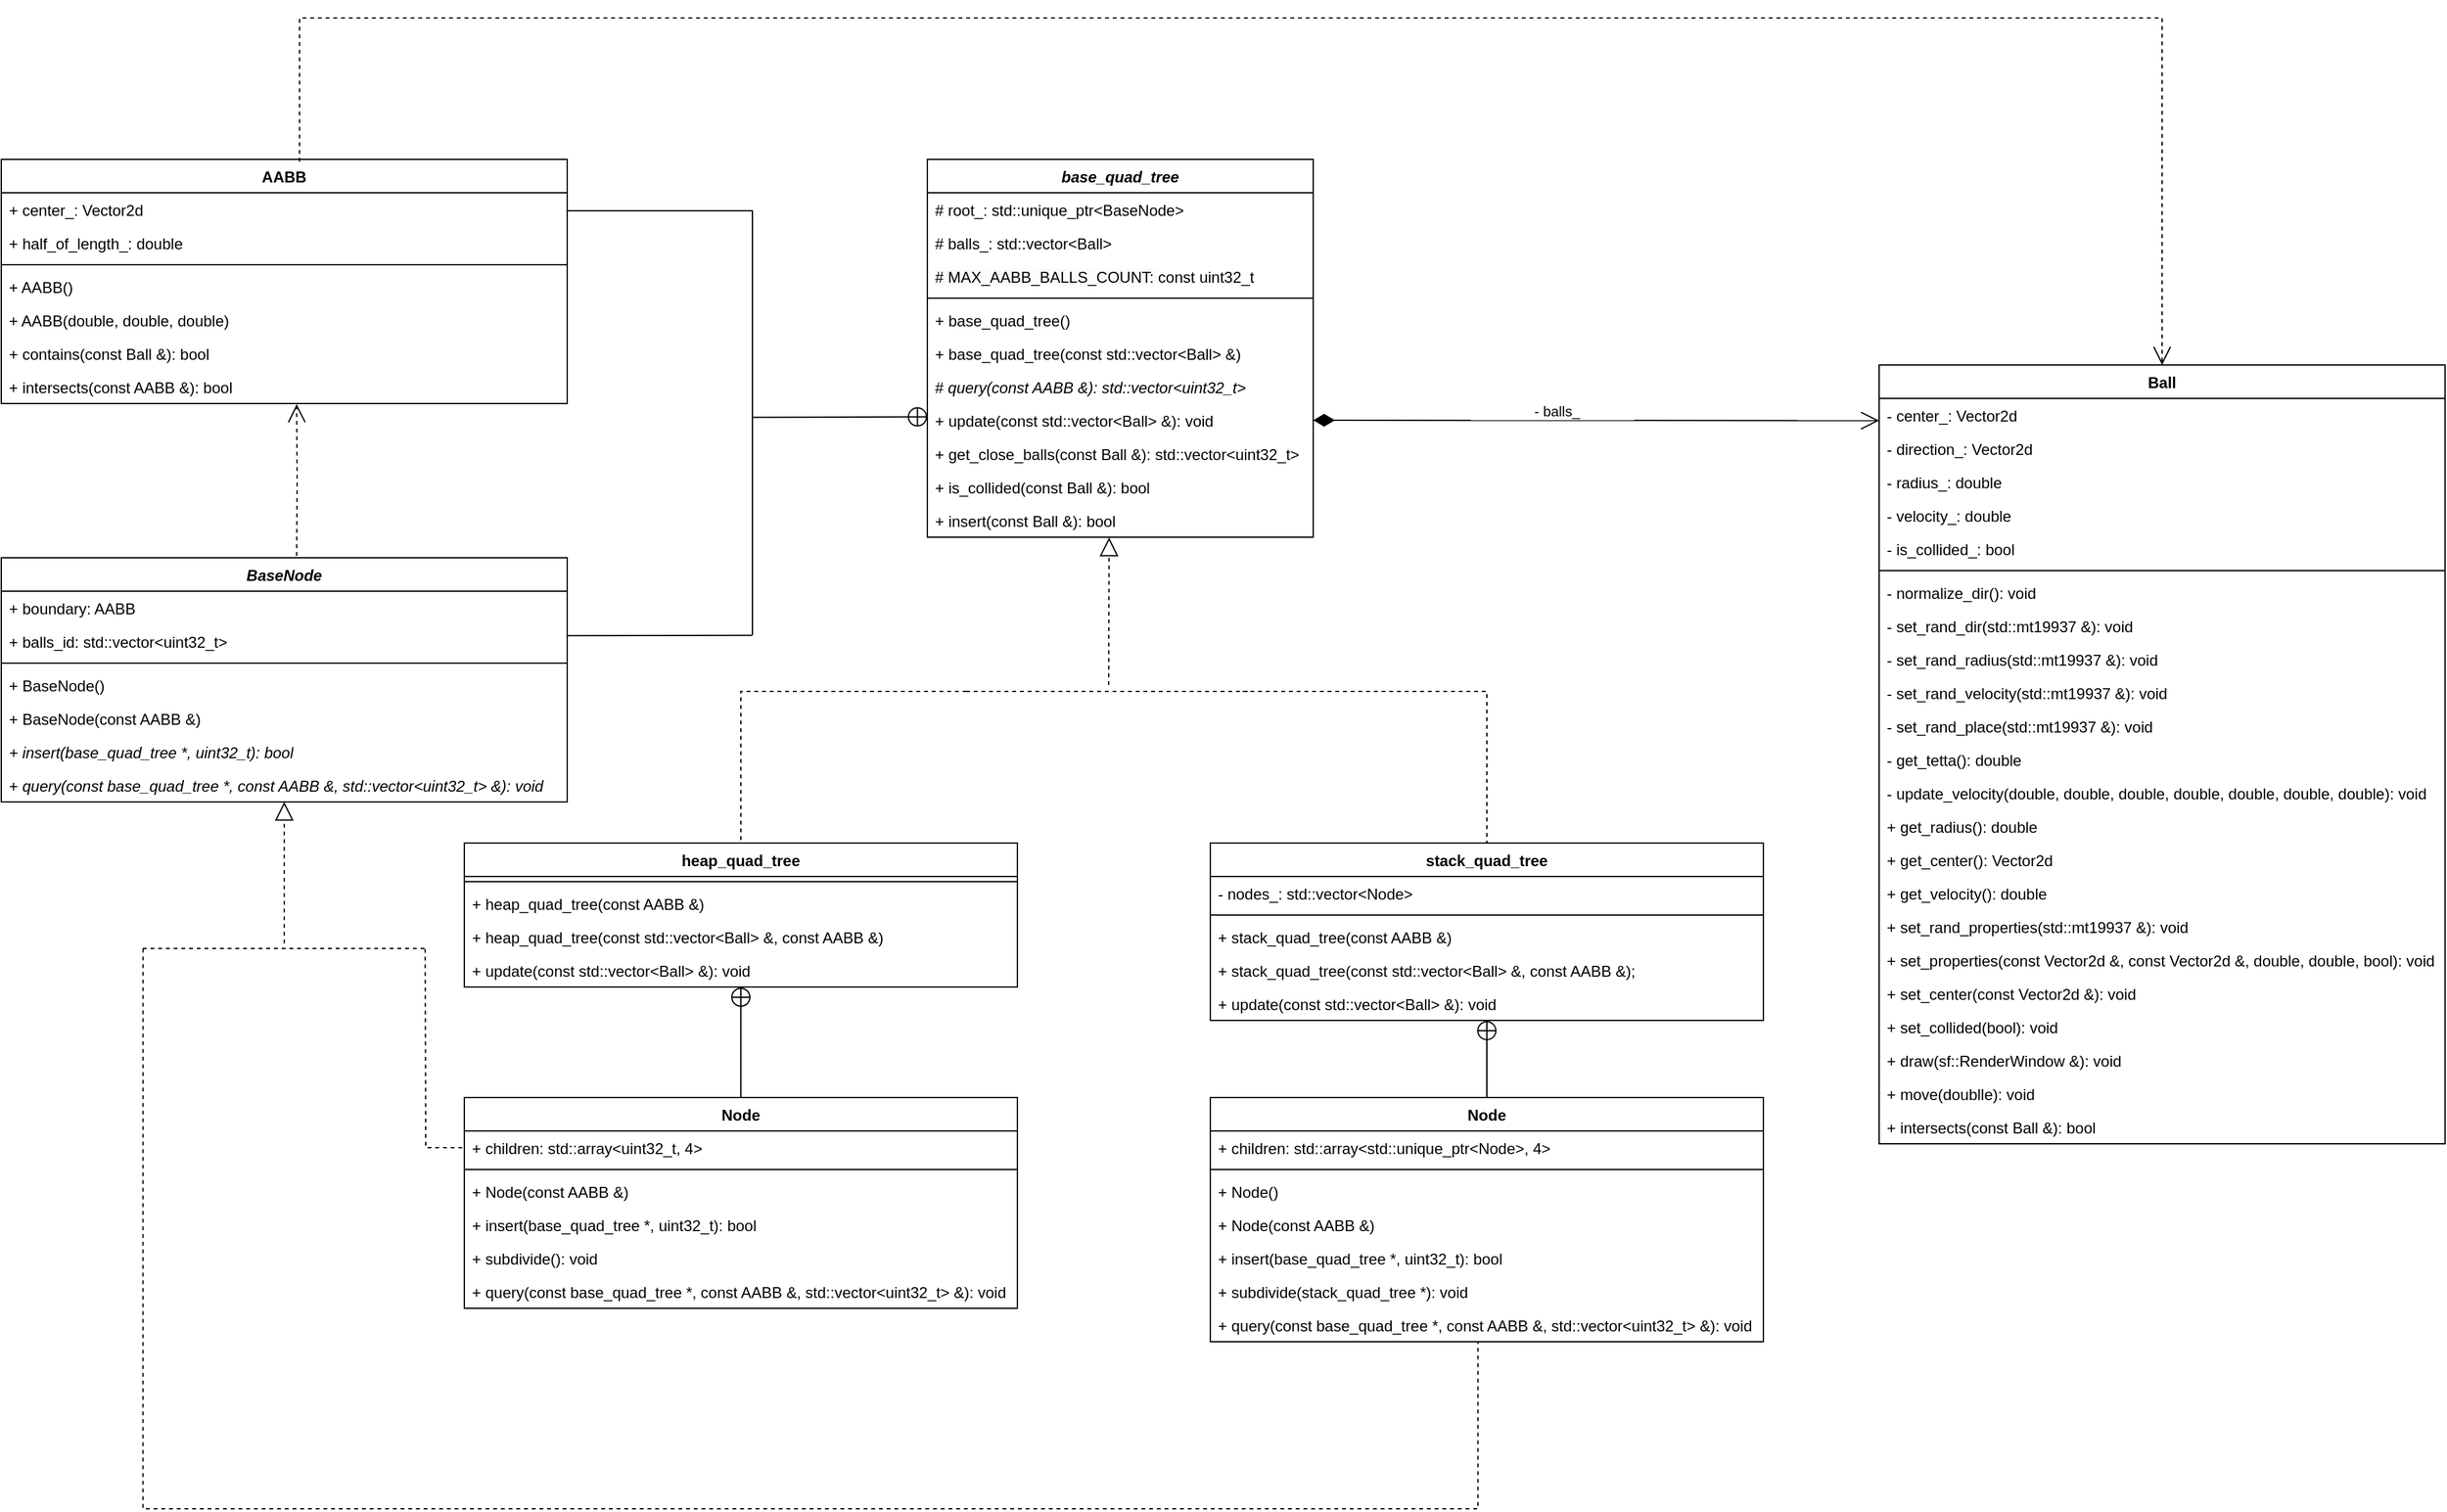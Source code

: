 <mxfile version="21.1.1" type="device">
  <diagram name="Page-1" id="UJRYO1_6vTV9VIauJ9Q4">
    <mxGraphModel dx="3047" dy="2398" grid="1" gridSize="10" guides="1" tooltips="1" connect="1" arrows="1" fold="1" page="1" pageScale="1" pageWidth="827" pageHeight="1169" math="0" shadow="0">
      <root>
        <mxCell id="0" />
        <mxCell id="1" parent="0" />
        <mxCell id="9urxqjlxQr2E_BWtx98O-6" value="Ball" style="swimlane;fontStyle=1;align=center;verticalAlign=top;childLayout=stackLayout;horizontal=1;startSize=26;horizontalStack=0;resizeParent=1;resizeParentMax=0;resizeLast=0;collapsible=1;marginBottom=0;whiteSpace=wrap;html=1;" parent="1" vertex="1">
          <mxGeometry x="1230" y="230" width="440" height="606" as="geometry">
            <mxRectangle x="140" y="180" width="60" height="30" as="alternateBounds" />
          </mxGeometry>
        </mxCell>
        <mxCell id="9urxqjlxQr2E_BWtx98O-7" value="- center_: Vector2d" style="text;strokeColor=none;fillColor=none;align=left;verticalAlign=top;spacingLeft=4;spacingRight=4;overflow=hidden;rotatable=0;points=[[0,0.5],[1,0.5]];portConstraint=eastwest;whiteSpace=wrap;html=1;" parent="9urxqjlxQr2E_BWtx98O-6" vertex="1">
          <mxGeometry y="26" width="440" height="26" as="geometry" />
        </mxCell>
        <mxCell id="b9e9yPSJ1jXsbHPMa5kg-59" value="- direction_: Vector2d" style="text;strokeColor=none;fillColor=none;align=left;verticalAlign=top;spacingLeft=4;spacingRight=4;overflow=hidden;rotatable=0;points=[[0,0.5],[1,0.5]];portConstraint=eastwest;whiteSpace=wrap;html=1;" parent="9urxqjlxQr2E_BWtx98O-6" vertex="1">
          <mxGeometry y="52" width="440" height="26" as="geometry" />
        </mxCell>
        <mxCell id="b9e9yPSJ1jXsbHPMa5kg-58" value="- radius_: double" style="text;strokeColor=none;fillColor=none;align=left;verticalAlign=top;spacingLeft=4;spacingRight=4;overflow=hidden;rotatable=0;points=[[0,0.5],[1,0.5]];portConstraint=eastwest;whiteSpace=wrap;html=1;" parent="9urxqjlxQr2E_BWtx98O-6" vertex="1">
          <mxGeometry y="78" width="440" height="26" as="geometry" />
        </mxCell>
        <mxCell id="b9e9yPSJ1jXsbHPMa5kg-57" value="- velocity_: double" style="text;strokeColor=none;fillColor=none;align=left;verticalAlign=top;spacingLeft=4;spacingRight=4;overflow=hidden;rotatable=0;points=[[0,0.5],[1,0.5]];portConstraint=eastwest;whiteSpace=wrap;html=1;" parent="9urxqjlxQr2E_BWtx98O-6" vertex="1">
          <mxGeometry y="104" width="440" height="26" as="geometry" />
        </mxCell>
        <mxCell id="b9e9yPSJ1jXsbHPMa5kg-55" value="- is_collided_: bool" style="text;strokeColor=none;fillColor=none;align=left;verticalAlign=top;spacingLeft=4;spacingRight=4;overflow=hidden;rotatable=0;points=[[0,0.5],[1,0.5]];portConstraint=eastwest;whiteSpace=wrap;html=1;" parent="9urxqjlxQr2E_BWtx98O-6" vertex="1">
          <mxGeometry y="130" width="440" height="26" as="geometry" />
        </mxCell>
        <mxCell id="9urxqjlxQr2E_BWtx98O-8" value="" style="line;strokeWidth=1;fillColor=none;align=left;verticalAlign=middle;spacingTop=-1;spacingLeft=3;spacingRight=3;rotatable=0;labelPosition=right;points=[];portConstraint=eastwest;strokeColor=inherit;" parent="9urxqjlxQr2E_BWtx98O-6" vertex="1">
          <mxGeometry y="156" width="440" height="8" as="geometry" />
        </mxCell>
        <mxCell id="9urxqjlxQr2E_BWtx98O-9" value="- normalize_dir(): void" style="text;strokeColor=none;fillColor=none;align=left;verticalAlign=top;spacingLeft=4;spacingRight=4;overflow=hidden;rotatable=0;points=[[0,0.5],[1,0.5]];portConstraint=eastwest;whiteSpace=wrap;html=1;" parent="9urxqjlxQr2E_BWtx98O-6" vertex="1">
          <mxGeometry y="164" width="440" height="26" as="geometry" />
        </mxCell>
        <mxCell id="b9e9yPSJ1jXsbHPMa5kg-66" value="- set_rand_dir(std::mt19937 &amp;amp;): void" style="text;strokeColor=none;fillColor=none;align=left;verticalAlign=top;spacingLeft=4;spacingRight=4;overflow=hidden;rotatable=0;points=[[0,0.5],[1,0.5]];portConstraint=eastwest;whiteSpace=wrap;html=1;" parent="9urxqjlxQr2E_BWtx98O-6" vertex="1">
          <mxGeometry y="190" width="440" height="26" as="geometry" />
        </mxCell>
        <mxCell id="b9e9yPSJ1jXsbHPMa5kg-65" value="- set_rand_radius(std::mt19937 &amp;amp;): void" style="text;strokeColor=none;fillColor=none;align=left;verticalAlign=top;spacingLeft=4;spacingRight=4;overflow=hidden;rotatable=0;points=[[0,0.5],[1,0.5]];portConstraint=eastwest;whiteSpace=wrap;html=1;" parent="9urxqjlxQr2E_BWtx98O-6" vertex="1">
          <mxGeometry y="216" width="440" height="26" as="geometry" />
        </mxCell>
        <mxCell id="b9e9yPSJ1jXsbHPMa5kg-64" value="- set_rand_velocity(std::mt19937 &amp;amp;): void&amp;nbsp;" style="text;strokeColor=none;fillColor=none;align=left;verticalAlign=top;spacingLeft=4;spacingRight=4;overflow=hidden;rotatable=0;points=[[0,0.5],[1,0.5]];portConstraint=eastwest;whiteSpace=wrap;html=1;" parent="9urxqjlxQr2E_BWtx98O-6" vertex="1">
          <mxGeometry y="242" width="440" height="26" as="geometry" />
        </mxCell>
        <mxCell id="b9e9yPSJ1jXsbHPMa5kg-63" value="- set_rand_place(std::mt19937 &amp;amp;): void" style="text;strokeColor=none;fillColor=none;align=left;verticalAlign=top;spacingLeft=4;spacingRight=4;overflow=hidden;rotatable=0;points=[[0,0.5],[1,0.5]];portConstraint=eastwest;whiteSpace=wrap;html=1;" parent="9urxqjlxQr2E_BWtx98O-6" vertex="1">
          <mxGeometry y="268" width="440" height="26" as="geometry" />
        </mxCell>
        <mxCell id="b9e9yPSJ1jXsbHPMa5kg-62" value="- get_tetta(): double" style="text;strokeColor=none;fillColor=none;align=left;verticalAlign=top;spacingLeft=4;spacingRight=4;overflow=hidden;rotatable=0;points=[[0,0.5],[1,0.5]];portConstraint=eastwest;whiteSpace=wrap;html=1;" parent="9urxqjlxQr2E_BWtx98O-6" vertex="1">
          <mxGeometry y="294" width="440" height="26" as="geometry" />
        </mxCell>
        <mxCell id="b9e9yPSJ1jXsbHPMa5kg-61" value="- update_velocity(double, double, double, double, double, double, double): void" style="text;strokeColor=none;fillColor=none;align=left;verticalAlign=top;spacingLeft=4;spacingRight=4;overflow=hidden;rotatable=0;points=[[0,0.5],[1,0.5]];portConstraint=eastwest;whiteSpace=wrap;html=1;" parent="9urxqjlxQr2E_BWtx98O-6" vertex="1">
          <mxGeometry y="320" width="440" height="26" as="geometry" />
        </mxCell>
        <mxCell id="b9e9yPSJ1jXsbHPMa5kg-60" value="+ get_radius(): double" style="text;strokeColor=none;fillColor=none;align=left;verticalAlign=top;spacingLeft=4;spacingRight=4;overflow=hidden;rotatable=0;points=[[0,0.5],[1,0.5]];portConstraint=eastwest;whiteSpace=wrap;html=1;" parent="9urxqjlxQr2E_BWtx98O-6" vertex="1">
          <mxGeometry y="346" width="440" height="26" as="geometry" />
        </mxCell>
        <mxCell id="b9e9yPSJ1jXsbHPMa5kg-70" value="+ get_center(): Vector2d" style="text;strokeColor=none;fillColor=none;align=left;verticalAlign=top;spacingLeft=4;spacingRight=4;overflow=hidden;rotatable=0;points=[[0,0.5],[1,0.5]];portConstraint=eastwest;whiteSpace=wrap;html=1;" parent="9urxqjlxQr2E_BWtx98O-6" vertex="1">
          <mxGeometry y="372" width="440" height="26" as="geometry" />
        </mxCell>
        <mxCell id="b9e9yPSJ1jXsbHPMa5kg-69" value="+ get_velocity(): double" style="text;strokeColor=none;fillColor=none;align=left;verticalAlign=top;spacingLeft=4;spacingRight=4;overflow=hidden;rotatable=0;points=[[0,0.5],[1,0.5]];portConstraint=eastwest;whiteSpace=wrap;html=1;" parent="9urxqjlxQr2E_BWtx98O-6" vertex="1">
          <mxGeometry y="398" width="440" height="26" as="geometry" />
        </mxCell>
        <mxCell id="b9e9yPSJ1jXsbHPMa5kg-68" value="+ set_rand_properties(std::mt19937 &amp;amp;): void" style="text;strokeColor=none;fillColor=none;align=left;verticalAlign=top;spacingLeft=4;spacingRight=4;overflow=hidden;rotatable=0;points=[[0,0.5],[1,0.5]];portConstraint=eastwest;whiteSpace=wrap;html=1;" parent="9urxqjlxQr2E_BWtx98O-6" vertex="1">
          <mxGeometry y="424" width="440" height="26" as="geometry" />
        </mxCell>
        <mxCell id="b9e9yPSJ1jXsbHPMa5kg-67" value="+ set_properties(const Vector2d &amp;amp;, const Vector2d &amp;amp;, double, double, bool): void" style="text;strokeColor=none;fillColor=none;align=left;verticalAlign=top;spacingLeft=4;spacingRight=4;overflow=hidden;rotatable=0;points=[[0,0.5],[1,0.5]];portConstraint=eastwest;whiteSpace=wrap;html=1;" parent="9urxqjlxQr2E_BWtx98O-6" vertex="1">
          <mxGeometry y="450" width="440" height="26" as="geometry" />
        </mxCell>
        <mxCell id="b9e9yPSJ1jXsbHPMa5kg-74" value="+ set_center(const Vector2d &amp;amp;): void" style="text;strokeColor=none;fillColor=none;align=left;verticalAlign=top;spacingLeft=4;spacingRight=4;overflow=hidden;rotatable=0;points=[[0,0.5],[1,0.5]];portConstraint=eastwest;whiteSpace=wrap;html=1;" parent="9urxqjlxQr2E_BWtx98O-6" vertex="1">
          <mxGeometry y="476" width="440" height="26" as="geometry" />
        </mxCell>
        <mxCell id="b9e9yPSJ1jXsbHPMa5kg-73" value="+ set_collided(bool): void" style="text;strokeColor=none;fillColor=none;align=left;verticalAlign=top;spacingLeft=4;spacingRight=4;overflow=hidden;rotatable=0;points=[[0,0.5],[1,0.5]];portConstraint=eastwest;whiteSpace=wrap;html=1;" parent="9urxqjlxQr2E_BWtx98O-6" vertex="1">
          <mxGeometry y="502" width="440" height="26" as="geometry" />
        </mxCell>
        <mxCell id="b9e9yPSJ1jXsbHPMa5kg-72" value="+ draw(sf::RenderWindow &amp;amp;): void" style="text;strokeColor=none;fillColor=none;align=left;verticalAlign=top;spacingLeft=4;spacingRight=4;overflow=hidden;rotatable=0;points=[[0,0.5],[1,0.5]];portConstraint=eastwest;whiteSpace=wrap;html=1;" parent="9urxqjlxQr2E_BWtx98O-6" vertex="1">
          <mxGeometry y="528" width="440" height="26" as="geometry" />
        </mxCell>
        <mxCell id="b9e9yPSJ1jXsbHPMa5kg-71" value="+ move(doublle): void" style="text;strokeColor=none;fillColor=none;align=left;verticalAlign=top;spacingLeft=4;spacingRight=4;overflow=hidden;rotatable=0;points=[[0,0.5],[1,0.5]];portConstraint=eastwest;whiteSpace=wrap;html=1;" parent="9urxqjlxQr2E_BWtx98O-6" vertex="1">
          <mxGeometry y="554" width="440" height="26" as="geometry" />
        </mxCell>
        <mxCell id="b9e9yPSJ1jXsbHPMa5kg-78" value="+ intersects(const Ball &amp;amp;): bool" style="text;strokeColor=none;fillColor=none;align=left;verticalAlign=top;spacingLeft=4;spacingRight=4;overflow=hidden;rotatable=0;points=[[0,0.5],[1,0.5]];portConstraint=eastwest;whiteSpace=wrap;html=1;" parent="9urxqjlxQr2E_BWtx98O-6" vertex="1">
          <mxGeometry y="580" width="440" height="26" as="geometry" />
        </mxCell>
        <mxCell id="9urxqjlxQr2E_BWtx98O-10" value="&lt;i&gt;base_quad_tree&lt;/i&gt;" style="swimlane;fontStyle=1;align=center;verticalAlign=top;childLayout=stackLayout;horizontal=1;startSize=26;horizontalStack=0;resizeParent=1;resizeParentMax=0;resizeLast=0;collapsible=1;marginBottom=0;whiteSpace=wrap;html=1;" parent="1" vertex="1">
          <mxGeometry x="490" y="70" width="300" height="294" as="geometry" />
        </mxCell>
        <mxCell id="9urxqjlxQr2E_BWtx98O-11" value="# root_:&amp;nbsp;std::unique_ptr&amp;lt;BaseNode&amp;gt;&lt;br&gt;" style="text;strokeColor=none;fillColor=none;align=left;verticalAlign=top;spacingLeft=4;spacingRight=4;overflow=hidden;rotatable=0;points=[[0,0.5],[1,0.5]];portConstraint=eastwest;whiteSpace=wrap;html=1;" parent="9urxqjlxQr2E_BWtx98O-10" vertex="1">
          <mxGeometry y="26" width="300" height="26" as="geometry" />
        </mxCell>
        <mxCell id="9urxqjlxQr2E_BWtx98O-34" value="# balls_: std::vector&amp;lt;Ball&amp;gt;" style="text;strokeColor=none;fillColor=none;align=left;verticalAlign=top;spacingLeft=4;spacingRight=4;overflow=hidden;rotatable=0;points=[[0,0.5],[1,0.5]];portConstraint=eastwest;whiteSpace=wrap;html=1;" parent="9urxqjlxQr2E_BWtx98O-10" vertex="1">
          <mxGeometry y="52" width="300" height="26" as="geometry" />
        </mxCell>
        <mxCell id="9urxqjlxQr2E_BWtx98O-35" value="&lt;span style=&quot;color: rgb(0, 0, 0); font-family: Helvetica; font-size: 12px; font-style: normal; font-variant-ligatures: normal; font-variant-caps: normal; font-weight: 400; letter-spacing: normal; orphans: 2; text-align: left; text-indent: 0px; text-transform: none; widows: 2; word-spacing: 0px; -webkit-text-stroke-width: 0px; background-color: rgb(251, 251, 251); text-decoration-thickness: initial; text-decoration-style: initial; text-decoration-color: initial; float: none; display: inline !important;&quot;&gt;# MAX_AABB_BALLS_COUNT:&amp;nbsp;&lt;/span&gt;const uint32_t" style="text;strokeColor=none;fillColor=none;align=left;verticalAlign=top;spacingLeft=4;spacingRight=4;overflow=hidden;rotatable=0;points=[[0,0.5],[1,0.5]];portConstraint=eastwest;whiteSpace=wrap;html=1;" parent="9urxqjlxQr2E_BWtx98O-10" vertex="1">
          <mxGeometry y="78" width="300" height="26" as="geometry" />
        </mxCell>
        <mxCell id="9urxqjlxQr2E_BWtx98O-12" value="" style="line;strokeWidth=1;fillColor=none;align=left;verticalAlign=middle;spacingTop=-1;spacingLeft=3;spacingRight=3;rotatable=0;labelPosition=right;points=[];portConstraint=eastwest;strokeColor=inherit;" parent="9urxqjlxQr2E_BWtx98O-10" vertex="1">
          <mxGeometry y="104" width="300" height="8" as="geometry" />
        </mxCell>
        <mxCell id="b9e9yPSJ1jXsbHPMa5kg-1" value="+ base_quad_tree()" style="text;strokeColor=none;fillColor=none;align=left;verticalAlign=top;spacingLeft=4;spacingRight=4;overflow=hidden;rotatable=0;points=[[0,0.5],[1,0.5]];portConstraint=eastwest;whiteSpace=wrap;html=1;" parent="9urxqjlxQr2E_BWtx98O-10" vertex="1">
          <mxGeometry y="112" width="300" height="26" as="geometry" />
        </mxCell>
        <mxCell id="b9e9yPSJ1jXsbHPMa5kg-2" value="+ base_quad_tree(const std::vector&amp;lt;Ball&amp;gt; &amp;amp;)" style="text;strokeColor=none;fillColor=none;align=left;verticalAlign=top;spacingLeft=4;spacingRight=4;overflow=hidden;rotatable=0;points=[[0,0.5],[1,0.5]];portConstraint=eastwest;whiteSpace=wrap;html=1;" parent="9urxqjlxQr2E_BWtx98O-10" vertex="1">
          <mxGeometry y="138" width="300" height="26" as="geometry" />
        </mxCell>
        <mxCell id="9urxqjlxQr2E_BWtx98O-13" value="# &lt;i&gt;query(const AABB &amp;amp;):&amp;nbsp;std::vector&amp;lt;uint32_t&amp;gt;&lt;/i&gt;" style="text;strokeColor=none;fillColor=none;align=left;verticalAlign=top;spacingLeft=4;spacingRight=4;overflow=hidden;rotatable=0;points=[[0,0.5],[1,0.5]];portConstraint=eastwest;whiteSpace=wrap;html=1;" parent="9urxqjlxQr2E_BWtx98O-10" vertex="1">
          <mxGeometry y="164" width="300" height="26" as="geometry" />
        </mxCell>
        <mxCell id="9urxqjlxQr2E_BWtx98O-39" value="+ update(const std::vector&amp;lt;Ball&amp;gt; &amp;amp;): void" style="text;strokeColor=none;fillColor=none;align=left;verticalAlign=top;spacingLeft=4;spacingRight=4;overflow=hidden;rotatable=0;points=[[0,0.5],[1,0.5]];portConstraint=eastwest;whiteSpace=wrap;html=1;" parent="9urxqjlxQr2E_BWtx98O-10" vertex="1">
          <mxGeometry y="190" width="300" height="26" as="geometry" />
        </mxCell>
        <mxCell id="9urxqjlxQr2E_BWtx98O-40" value="+ get_close_balls(const Ball &amp;amp;):&amp;nbsp;std::vector&amp;lt;uint32_t&amp;gt;" style="text;strokeColor=none;fillColor=none;align=left;verticalAlign=top;spacingLeft=4;spacingRight=4;overflow=hidden;rotatable=0;points=[[0,0.5],[1,0.5]];portConstraint=eastwest;whiteSpace=wrap;html=1;" parent="9urxqjlxQr2E_BWtx98O-10" vertex="1">
          <mxGeometry y="216" width="300" height="26" as="geometry" />
        </mxCell>
        <mxCell id="9urxqjlxQr2E_BWtx98O-37" value="+ is_collided(const Ball &amp;amp;): bool" style="text;strokeColor=none;fillColor=none;align=left;verticalAlign=top;spacingLeft=4;spacingRight=4;overflow=hidden;rotatable=0;points=[[0,0.5],[1,0.5]];portConstraint=eastwest;whiteSpace=wrap;html=1;" parent="9urxqjlxQr2E_BWtx98O-10" vertex="1">
          <mxGeometry y="242" width="300" height="26" as="geometry" />
        </mxCell>
        <mxCell id="9urxqjlxQr2E_BWtx98O-47" value="+ insert(const Ball &amp;amp;): bool" style="text;strokeColor=none;fillColor=none;align=left;verticalAlign=top;spacingLeft=4;spacingRight=4;overflow=hidden;rotatable=0;points=[[0,0.5],[1,0.5]];portConstraint=eastwest;whiteSpace=wrap;html=1;" parent="9urxqjlxQr2E_BWtx98O-10" vertex="1">
          <mxGeometry y="268" width="300" height="26" as="geometry" />
        </mxCell>
        <mxCell id="9urxqjlxQr2E_BWtx98O-14" value="heap_quad_tree" style="swimlane;fontStyle=1;align=center;verticalAlign=top;childLayout=stackLayout;horizontal=1;startSize=26;horizontalStack=0;resizeParent=1;resizeParentMax=0;resizeLast=0;collapsible=1;marginBottom=0;whiteSpace=wrap;html=1;" parent="1" vertex="1">
          <mxGeometry x="130" y="602" width="430" height="112" as="geometry" />
        </mxCell>
        <mxCell id="9urxqjlxQr2E_BWtx98O-16" value="" style="line;strokeWidth=1;fillColor=none;align=left;verticalAlign=middle;spacingTop=-1;spacingLeft=3;spacingRight=3;rotatable=0;labelPosition=right;points=[];portConstraint=eastwest;strokeColor=inherit;" parent="9urxqjlxQr2E_BWtx98O-14" vertex="1">
          <mxGeometry y="26" width="430" height="8" as="geometry" />
        </mxCell>
        <mxCell id="9urxqjlxQr2E_BWtx98O-17" value="+&amp;nbsp;heap_quad_tree(const AABB &amp;amp;)" style="text;strokeColor=none;fillColor=none;align=left;verticalAlign=top;spacingLeft=4;spacingRight=4;overflow=hidden;rotatable=0;points=[[0,0.5],[1,0.5]];portConstraint=eastwest;whiteSpace=wrap;html=1;" parent="9urxqjlxQr2E_BWtx98O-14" vertex="1">
          <mxGeometry y="34" width="430" height="26" as="geometry" />
        </mxCell>
        <mxCell id="b9e9yPSJ1jXsbHPMa5kg-81" value="+&amp;nbsp;heap_quad_tree(const std::vector&amp;lt;Ball&amp;gt; &amp;amp;,&amp;nbsp;&lt;span style=&quot;background-color: initial;&quot;&gt;const AABB &amp;amp;)&lt;/span&gt;" style="text;strokeColor=none;fillColor=none;align=left;verticalAlign=top;spacingLeft=4;spacingRight=4;overflow=hidden;rotatable=0;points=[[0,0.5],[1,0.5]];portConstraint=eastwest;whiteSpace=wrap;html=1;" parent="9urxqjlxQr2E_BWtx98O-14" vertex="1">
          <mxGeometry y="60" width="430" height="26" as="geometry" />
        </mxCell>
        <mxCell id="b9e9yPSJ1jXsbHPMa5kg-80" value="+ update(const std::vector&amp;lt;Ball&amp;gt; &amp;amp;): void" style="text;strokeColor=none;fillColor=none;align=left;verticalAlign=top;spacingLeft=4;spacingRight=4;overflow=hidden;rotatable=0;points=[[0,0.5],[1,0.5]];portConstraint=eastwest;whiteSpace=wrap;html=1;" parent="9urxqjlxQr2E_BWtx98O-14" vertex="1">
          <mxGeometry y="86" width="430" height="26" as="geometry" />
        </mxCell>
        <mxCell id="9urxqjlxQr2E_BWtx98O-18" value="stack_quad_tree" style="swimlane;fontStyle=1;align=center;verticalAlign=top;childLayout=stackLayout;horizontal=1;startSize=26;horizontalStack=0;resizeParent=1;resizeParentMax=0;resizeLast=0;collapsible=1;marginBottom=0;whiteSpace=wrap;html=1;" parent="1" vertex="1">
          <mxGeometry x="710" y="602" width="430" height="138" as="geometry" />
        </mxCell>
        <mxCell id="9urxqjlxQr2E_BWtx98O-19" value="- nodes_: std::vector&amp;lt;Node&amp;gt;" style="text;strokeColor=none;fillColor=none;align=left;verticalAlign=top;spacingLeft=4;spacingRight=4;overflow=hidden;rotatable=0;points=[[0,0.5],[1,0.5]];portConstraint=eastwest;whiteSpace=wrap;html=1;" parent="9urxqjlxQr2E_BWtx98O-18" vertex="1">
          <mxGeometry y="26" width="430" height="26" as="geometry" />
        </mxCell>
        <mxCell id="9urxqjlxQr2E_BWtx98O-20" value="" style="line;strokeWidth=1;fillColor=none;align=left;verticalAlign=middle;spacingTop=-1;spacingLeft=3;spacingRight=3;rotatable=0;labelPosition=right;points=[];portConstraint=eastwest;strokeColor=inherit;" parent="9urxqjlxQr2E_BWtx98O-18" vertex="1">
          <mxGeometry y="52" width="430" height="8" as="geometry" />
        </mxCell>
        <mxCell id="9urxqjlxQr2E_BWtx98O-21" value="+&amp;nbsp;stack_quad_tree(const AABB &amp;amp;)" style="text;strokeColor=none;fillColor=none;align=left;verticalAlign=top;spacingLeft=4;spacingRight=4;overflow=hidden;rotatable=0;points=[[0,0.5],[1,0.5]];portConstraint=eastwest;whiteSpace=wrap;html=1;" parent="9urxqjlxQr2E_BWtx98O-18" vertex="1">
          <mxGeometry y="60" width="430" height="26" as="geometry" />
        </mxCell>
        <mxCell id="DFQqrLlvGNQ0C313aOUL-31" value="+&amp;nbsp;stack_quad_tree(const std::vector&amp;lt;Ball&amp;gt; &amp;amp;,&amp;nbsp;&lt;span style=&quot;background-color: initial;&quot;&gt;const AABB &amp;amp;);&lt;/span&gt;" style="text;strokeColor=none;fillColor=none;align=left;verticalAlign=top;spacingLeft=4;spacingRight=4;overflow=hidden;rotatable=0;points=[[0,0.5],[1,0.5]];portConstraint=eastwest;whiteSpace=wrap;html=1;" vertex="1" parent="9urxqjlxQr2E_BWtx98O-18">
          <mxGeometry y="86" width="430" height="26" as="geometry" />
        </mxCell>
        <mxCell id="DFQqrLlvGNQ0C313aOUL-30" value="+&amp;nbsp;update(const std::vector&amp;lt;Ball&amp;gt; &amp;amp;): void" style="text;strokeColor=none;fillColor=none;align=left;verticalAlign=top;spacingLeft=4;spacingRight=4;overflow=hidden;rotatable=0;points=[[0,0.5],[1,0.5]];portConstraint=eastwest;whiteSpace=wrap;html=1;" vertex="1" parent="9urxqjlxQr2E_BWtx98O-18">
          <mxGeometry y="112" width="430" height="26" as="geometry" />
        </mxCell>
        <mxCell id="9urxqjlxQr2E_BWtx98O-41" value="- balls_" style="endArrow=open;html=1;endSize=12;startArrow=diamondThin;startSize=14;startFill=1;align=left;verticalAlign=bottom;rounded=0;exitX=1;exitY=0.5;exitDx=0;exitDy=0;entryX=0;entryY=0.665;entryDx=0;entryDy=0;entryPerimeter=0;" parent="1" source="9urxqjlxQr2E_BWtx98O-39" target="9urxqjlxQr2E_BWtx98O-7" edge="1">
          <mxGeometry x="-0.224" y="-2" relative="1" as="geometry">
            <mxPoint x="310" y="280" as="sourcePoint" />
            <mxPoint x="1230" y="273" as="targetPoint" />
            <mxPoint as="offset" />
          </mxGeometry>
        </mxCell>
        <mxCell id="b9e9yPSJ1jXsbHPMa5kg-8" value="" style="endArrow=none;startArrow=circlePlus;endFill=0;startFill=0;html=1;rounded=0;entryX=0.487;entryY=0.48;entryDx=0;entryDy=0;entryPerimeter=0;exitX=0.001;exitY=0.399;exitDx=0;exitDy=0;exitPerimeter=0;" parent="1" source="9urxqjlxQr2E_BWtx98O-39" target="b9e9yPSJ1jXsbHPMa5kg-28" edge="1">
          <mxGeometry width="160" relative="1" as="geometry">
            <mxPoint x="440" y="317" as="sourcePoint" />
            <mxPoint x="350" y="210" as="targetPoint" />
          </mxGeometry>
        </mxCell>
        <mxCell id="b9e9yPSJ1jXsbHPMa5kg-28" value="" style="line;strokeWidth=1;fillColor=none;align=left;verticalAlign=middle;spacingTop=-1;spacingLeft=3;spacingRight=3;rotatable=0;labelPosition=right;points=[];portConstraint=eastwest;strokeColor=inherit;direction=south;" parent="1" vertex="1">
          <mxGeometry x="350" y="110" width="8" height="330" as="geometry" />
        </mxCell>
        <mxCell id="b9e9yPSJ1jXsbHPMa5kg-34" value="" style="endArrow=block;dashed=1;endFill=0;endSize=12;html=1;rounded=0;entryX=0.5;entryY=1;entryDx=0;entryDy=0;entryPerimeter=0;" parent="1" source="b9e9yPSJ1jXsbHPMa5kg-35" target="b9e9yPSJ1jXsbHPMa5kg-39" edge="1">
          <mxGeometry width="160" relative="1" as="geometry">
            <mxPoint x="180" y="452" as="sourcePoint" />
            <mxPoint x="-10" y="580" as="targetPoint" />
          </mxGeometry>
        </mxCell>
        <mxCell id="b9e9yPSJ1jXsbHPMa5kg-35" value="" style="line;strokeWidth=1;fillColor=none;align=left;verticalAlign=middle;spacingTop=-1;spacingLeft=3;spacingRight=3;rotatable=0;labelPosition=right;points=[];portConstraint=eastwest;strokeColor=inherit;dashed=1;" parent="1" vertex="1">
          <mxGeometry x="-120" y="680" width="220" height="8" as="geometry" />
        </mxCell>
        <mxCell id="b9e9yPSJ1jXsbHPMa5kg-18" value="" style="endArrow=none;startArrow=circlePlus;endFill=0;startFill=0;html=1;rounded=0;entryX=0.5;entryY=0;entryDx=0;entryDy=0;verticalAlign=middle;exitX=0.5;exitY=1;exitDx=0;exitDy=0;exitPerimeter=0;" parent="1" source="DFQqrLlvGNQ0C313aOUL-30" target="b9e9yPSJ1jXsbHPMa5kg-85" edge="1">
          <mxGeometry width="160" relative="1" as="geometry">
            <mxPoint x="950" y="750" as="sourcePoint" />
            <mxPoint x="1157.87" y="791.326" as="targetPoint" />
          </mxGeometry>
        </mxCell>
        <mxCell id="DFQqrLlvGNQ0C313aOUL-36" value="" style="endArrow=none;startArrow=circlePlus;endFill=0;startFill=0;html=1;rounded=0;entryX=0.5;entryY=0;entryDx=0;entryDy=0;verticalAlign=middle;exitX=0.5;exitY=0.998;exitDx=0;exitDy=0;exitPerimeter=0;" edge="1" parent="1" source="b9e9yPSJ1jXsbHPMa5kg-80" target="b9e9yPSJ1jXsbHPMa5kg-13">
          <mxGeometry width="160" relative="1" as="geometry">
            <mxPoint x="344.7" y="760" as="sourcePoint" />
            <mxPoint x="344.7" y="820" as="targetPoint" />
          </mxGeometry>
        </mxCell>
        <mxCell id="9urxqjlxQr2E_BWtx98O-31" value="" style="endArrow=block;dashed=1;endFill=0;endSize=12;html=1;rounded=0;entryX=0.471;entryY=1.009;entryDx=0;entryDy=0;entryPerimeter=0;" parent="1" target="9urxqjlxQr2E_BWtx98O-47" edge="1">
          <mxGeometry width="160" relative="1" as="geometry">
            <mxPoint x="631" y="479" as="sourcePoint" />
            <mxPoint x="590" y="370" as="targetPoint" />
          </mxGeometry>
        </mxCell>
        <mxCell id="DFQqrLlvGNQ0C313aOUL-38" value="" style="line;strokeWidth=1;fillColor=none;align=left;verticalAlign=middle;spacingTop=-1;spacingLeft=3;spacingRight=3;rotatable=0;labelPosition=right;points=[];portConstraint=eastwest;strokeColor=inherit;dashed=1;" vertex="1" parent="1">
          <mxGeometry x="520" y="480" width="220" height="8" as="geometry" />
        </mxCell>
        <mxCell id="DFQqrLlvGNQ0C313aOUL-46" value="" style="group" vertex="1" connectable="0" parent="1">
          <mxGeometry x="-230" y="70" width="440" height="190" as="geometry" />
        </mxCell>
        <mxCell id="9urxqjlxQr2E_BWtx98O-22" value="AABB" style="swimlane;fontStyle=1;align=center;verticalAlign=top;childLayout=stackLayout;horizontal=1;startSize=26;horizontalStack=0;resizeParent=1;resizeParentMax=0;resizeLast=0;collapsible=1;marginBottom=0;whiteSpace=wrap;html=1;" parent="DFQqrLlvGNQ0C313aOUL-46" vertex="1">
          <mxGeometry width="440" height="190" as="geometry" />
        </mxCell>
        <mxCell id="9urxqjlxQr2E_BWtx98O-23" value="+ center_: Vector2d" style="text;strokeColor=none;fillColor=none;align=left;verticalAlign=top;spacingLeft=4;spacingRight=4;overflow=hidden;rotatable=0;points=[[0,0.5],[1,0.5]];portConstraint=eastwest;whiteSpace=wrap;html=1;" parent="9urxqjlxQr2E_BWtx98O-22" vertex="1">
          <mxGeometry y="26" width="440" height="26" as="geometry" />
        </mxCell>
        <mxCell id="b9e9yPSJ1jXsbHPMa5kg-47" value="+&amp;nbsp;half_of_length_: double" style="text;strokeColor=none;fillColor=none;align=left;verticalAlign=top;spacingLeft=4;spacingRight=4;overflow=hidden;rotatable=0;points=[[0,0.5],[1,0.5]];portConstraint=eastwest;whiteSpace=wrap;html=1;" parent="9urxqjlxQr2E_BWtx98O-22" vertex="1">
          <mxGeometry y="52" width="440" height="26" as="geometry" />
        </mxCell>
        <mxCell id="9urxqjlxQr2E_BWtx98O-24" value="" style="line;strokeWidth=1;fillColor=none;align=left;verticalAlign=middle;spacingTop=-1;spacingLeft=3;spacingRight=3;rotatable=0;labelPosition=right;points=[];portConstraint=eastwest;strokeColor=inherit;" parent="9urxqjlxQr2E_BWtx98O-22" vertex="1">
          <mxGeometry y="78" width="440" height="8" as="geometry" />
        </mxCell>
        <mxCell id="9urxqjlxQr2E_BWtx98O-25" value="+ AABB()" style="text;strokeColor=none;fillColor=none;align=left;verticalAlign=top;spacingLeft=4;spacingRight=4;overflow=hidden;rotatable=0;points=[[0,0.5],[1,0.5]];portConstraint=eastwest;whiteSpace=wrap;html=1;" parent="9urxqjlxQr2E_BWtx98O-22" vertex="1">
          <mxGeometry y="86" width="440" height="26" as="geometry" />
        </mxCell>
        <mxCell id="b9e9yPSJ1jXsbHPMa5kg-48" value="+ AABB(double, double, double)" style="text;strokeColor=none;fillColor=none;align=left;verticalAlign=top;spacingLeft=4;spacingRight=4;overflow=hidden;rotatable=0;points=[[0,0.5],[1,0.5]];portConstraint=eastwest;whiteSpace=wrap;html=1;" parent="9urxqjlxQr2E_BWtx98O-22" vertex="1">
          <mxGeometry y="112" width="440" height="26" as="geometry" />
        </mxCell>
        <mxCell id="b9e9yPSJ1jXsbHPMa5kg-50" value="+&amp;nbsp;contains(const Ball &amp;amp;): bool" style="text;strokeColor=none;fillColor=none;align=left;verticalAlign=top;spacingLeft=4;spacingRight=4;overflow=hidden;rotatable=0;points=[[0,0.5],[1,0.5]];portConstraint=eastwest;whiteSpace=wrap;html=1;" parent="9urxqjlxQr2E_BWtx98O-22" vertex="1">
          <mxGeometry y="138" width="440" height="26" as="geometry" />
        </mxCell>
        <mxCell id="b9e9yPSJ1jXsbHPMa5kg-49" value="+ intersects(const AABB &amp;amp;): bool" style="text;strokeColor=none;fillColor=none;align=left;verticalAlign=top;spacingLeft=4;spacingRight=4;overflow=hidden;rotatable=0;points=[[0,0.5],[1,0.5]];portConstraint=eastwest;whiteSpace=wrap;html=1;" parent="9urxqjlxQr2E_BWtx98O-22" vertex="1">
          <mxGeometry y="164" width="440" height="26" as="geometry" />
        </mxCell>
        <mxCell id="b9e9yPSJ1jXsbHPMa5kg-25" value="" style="endArrow=none;html=1;rounded=0;entryX=0;entryY=0.444;entryDx=0;entryDy=0;entryPerimeter=0;" parent="DFQqrLlvGNQ0C313aOUL-46" target="b9e9yPSJ1jXsbHPMa5kg-28" edge="1">
          <mxGeometry width="50" height="50" relative="1" as="geometry">
            <mxPoint x="440" y="40" as="sourcePoint" />
            <mxPoint x="580" y="40" as="targetPoint" />
          </mxGeometry>
        </mxCell>
        <mxCell id="DFQqrLlvGNQ0C313aOUL-48" value="" style="group" vertex="1" connectable="0" parent="1">
          <mxGeometry x="-230" y="380" width="440" height="190" as="geometry" />
        </mxCell>
        <mxCell id="b9e9yPSJ1jXsbHPMa5kg-4" value="&lt;i&gt;BaseNode&lt;/i&gt;" style="swimlane;fontStyle=1;align=center;verticalAlign=top;childLayout=stackLayout;horizontal=1;startSize=26;horizontalStack=0;resizeParent=1;resizeParentMax=0;resizeLast=0;collapsible=1;marginBottom=0;whiteSpace=wrap;html=1;" parent="DFQqrLlvGNQ0C313aOUL-48" vertex="1">
          <mxGeometry width="440" height="190" as="geometry" />
        </mxCell>
        <mxCell id="b9e9yPSJ1jXsbHPMa5kg-5" value="+ boundary: AABB" style="text;strokeColor=none;fillColor=none;align=left;verticalAlign=top;spacingLeft=4;spacingRight=4;overflow=hidden;rotatable=0;points=[[0,0.5],[1,0.5]];portConstraint=eastwest;whiteSpace=wrap;html=1;" parent="b9e9yPSJ1jXsbHPMa5kg-4" vertex="1">
          <mxGeometry y="26" width="440" height="26" as="geometry" />
        </mxCell>
        <mxCell id="b9e9yPSJ1jXsbHPMa5kg-38" value="+ balls_id: std::vector&amp;lt;uint32_t&amp;gt;" style="text;strokeColor=none;fillColor=none;align=left;verticalAlign=top;spacingLeft=4;spacingRight=4;overflow=hidden;rotatable=0;points=[[0,0.5],[1,0.5]];portConstraint=eastwest;whiteSpace=wrap;html=1;" parent="b9e9yPSJ1jXsbHPMa5kg-4" vertex="1">
          <mxGeometry y="52" width="440" height="26" as="geometry" />
        </mxCell>
        <mxCell id="b9e9yPSJ1jXsbHPMa5kg-6" value="" style="line;strokeWidth=1;fillColor=none;align=left;verticalAlign=middle;spacingTop=-1;spacingLeft=3;spacingRight=3;rotatable=0;labelPosition=right;points=[];portConstraint=eastwest;strokeColor=inherit;" parent="b9e9yPSJ1jXsbHPMa5kg-4" vertex="1">
          <mxGeometry y="78" width="440" height="8" as="geometry" />
        </mxCell>
        <mxCell id="b9e9yPSJ1jXsbHPMa5kg-7" value="+&amp;nbsp;BaseNode()" style="text;strokeColor=none;fillColor=none;align=left;verticalAlign=top;spacingLeft=4;spacingRight=4;overflow=hidden;rotatable=0;points=[[0,0.5],[1,0.5]];portConstraint=eastwest;whiteSpace=wrap;html=1;" parent="b9e9yPSJ1jXsbHPMa5kg-4" vertex="1">
          <mxGeometry y="86" width="440" height="26" as="geometry" />
        </mxCell>
        <mxCell id="b9e9yPSJ1jXsbHPMa5kg-41" value="+ BaseNode(const AABB &amp;amp;)" style="text;strokeColor=none;fillColor=none;align=left;verticalAlign=top;spacingLeft=4;spacingRight=4;overflow=hidden;rotatable=0;points=[[0,0.5],[1,0.5]];portConstraint=eastwest;whiteSpace=wrap;html=1;" parent="b9e9yPSJ1jXsbHPMa5kg-4" vertex="1">
          <mxGeometry y="112" width="440" height="26" as="geometry" />
        </mxCell>
        <mxCell id="b9e9yPSJ1jXsbHPMa5kg-40" value="&lt;i&gt;+ insert(base_quad_tree *, uint32_t): bool&lt;/i&gt;" style="text;strokeColor=none;fillColor=none;align=left;verticalAlign=top;spacingLeft=4;spacingRight=4;overflow=hidden;rotatable=0;points=[[0,0.5],[1,0.5]];portConstraint=eastwest;whiteSpace=wrap;html=1;" parent="b9e9yPSJ1jXsbHPMa5kg-4" vertex="1">
          <mxGeometry y="138" width="440" height="26" as="geometry" />
        </mxCell>
        <mxCell id="b9e9yPSJ1jXsbHPMa5kg-39" value="+ &lt;i&gt;query(const base_quad_tree *,&amp;nbsp;&lt;span style=&quot;background-color: initial;&quot;&gt;const AABB &amp;amp;,&amp;nbsp;&lt;/span&gt;&lt;span style=&quot;background-color: initial;&quot;&gt;std::vector&amp;lt;uint32_t&amp;gt; &amp;amp;): void&amp;nbsp;&lt;/span&gt;&lt;/i&gt;&lt;span style=&quot;background-color: initial;&quot;&gt;&lt;br&gt;&lt;/span&gt;" style="text;strokeColor=none;fillColor=none;align=left;verticalAlign=top;spacingLeft=4;spacingRight=4;overflow=hidden;rotatable=0;points=[[0,0.5],[1,0.5]];portConstraint=eastwest;whiteSpace=wrap;html=1;" parent="b9e9yPSJ1jXsbHPMa5kg-4" vertex="1">
          <mxGeometry y="164" width="440" height="26" as="geometry" />
        </mxCell>
        <mxCell id="b9e9yPSJ1jXsbHPMa5kg-26" value="" style="endArrow=none;html=1;rounded=0;exitX=1;exitY=0.333;exitDx=0;exitDy=0;entryX=1.001;entryY=0.5;entryDx=0;entryDy=0;entryPerimeter=0;exitPerimeter=0;" parent="DFQqrLlvGNQ0C313aOUL-48" source="b9e9yPSJ1jXsbHPMa5kg-38" target="b9e9yPSJ1jXsbHPMa5kg-28" edge="1">
          <mxGeometry width="50" height="50" relative="1" as="geometry">
            <mxPoint x="530" y="-30" as="sourcePoint" />
            <mxPoint x="590" y="83" as="targetPoint" />
          </mxGeometry>
        </mxCell>
        <mxCell id="DFQqrLlvGNQ0C313aOUL-49" value="" style="group" vertex="1" connectable="0" parent="1">
          <mxGeometry x="345" y="484" width="580" height="56" as="geometry" />
        </mxCell>
        <mxCell id="b9e9yPSJ1jXsbHPMa5kg-32" value="" style="endArrow=none;html=1;rounded=0;entryX=0.5;entryY=0;entryDx=0;entryDy=0;dashed=1;strokeColor=default;edgeStyle=elbowEdgeStyle;exitX=0.002;exitY=0.501;exitDx=0;exitDy=0;exitPerimeter=0;" parent="DFQqrLlvGNQ0C313aOUL-49" source="DFQqrLlvGNQ0C313aOUL-38" target="9urxqjlxQr2E_BWtx98O-14" edge="1">
          <mxGeometry width="50" height="50" relative="1" as="geometry">
            <mxPoint x="35" y="-4" as="sourcePoint" />
            <mxPoint x="85" y="-53" as="targetPoint" />
            <Array as="points">
              <mxPoint y="56" />
            </Array>
          </mxGeometry>
        </mxCell>
        <mxCell id="b9e9yPSJ1jXsbHPMa5kg-33" value="" style="endArrow=none;html=1;rounded=0;entryX=0.5;entryY=0;entryDx=0;entryDy=0;dashed=1;edgeStyle=orthogonalEdgeStyle;exitX=0.978;exitY=0.501;exitDx=0;exitDy=0;exitPerimeter=0;" parent="DFQqrLlvGNQ0C313aOUL-49" source="DFQqrLlvGNQ0C313aOUL-38" target="9urxqjlxQr2E_BWtx98O-18" edge="1">
          <mxGeometry width="50" height="50" relative="1" as="geometry">
            <mxPoint x="405" y="6" as="sourcePoint" />
            <mxPoint x="361" y="182" as="targetPoint" />
            <Array as="points">
              <mxPoint x="580" />
            </Array>
          </mxGeometry>
        </mxCell>
        <mxCell id="DFQqrLlvGNQ0C313aOUL-50" value="" style="group" vertex="1" connectable="0" parent="1">
          <mxGeometry x="-120" y="800" width="1260" height="320" as="geometry" />
        </mxCell>
        <mxCell id="b9e9yPSJ1jXsbHPMa5kg-85" value="Node" style="swimlane;fontStyle=1;align=center;verticalAlign=top;childLayout=stackLayout;horizontal=1;startSize=26;horizontalStack=0;resizeParent=1;resizeParentMax=0;resizeLast=0;collapsible=1;marginBottom=0;whiteSpace=wrap;html=1;" parent="DFQqrLlvGNQ0C313aOUL-50" vertex="1">
          <mxGeometry x="830" width="430" height="190" as="geometry" />
        </mxCell>
        <mxCell id="b9e9yPSJ1jXsbHPMa5kg-86" value="+ children: std::array&amp;lt;std::unique_ptr&amp;lt;Node&amp;gt;, 4&amp;gt;" style="text;strokeColor=none;fillColor=none;align=left;verticalAlign=top;spacingLeft=4;spacingRight=4;overflow=hidden;rotatable=0;points=[[0,0.5],[1,0.5]];portConstraint=eastwest;whiteSpace=wrap;html=1;" parent="b9e9yPSJ1jXsbHPMa5kg-85" vertex="1">
          <mxGeometry y="26" width="430" height="26" as="geometry" />
        </mxCell>
        <mxCell id="b9e9yPSJ1jXsbHPMa5kg-87" value="" style="line;strokeWidth=1;fillColor=none;align=left;verticalAlign=middle;spacingTop=-1;spacingLeft=3;spacingRight=3;rotatable=0;labelPosition=right;points=[];portConstraint=eastwest;strokeColor=inherit;" parent="b9e9yPSJ1jXsbHPMa5kg-85" vertex="1">
          <mxGeometry y="52" width="430" height="8" as="geometry" />
        </mxCell>
        <mxCell id="DFQqrLlvGNQ0C313aOUL-21" value="+ Node()" style="text;strokeColor=none;fillColor=none;align=left;verticalAlign=top;spacingLeft=4;spacingRight=4;overflow=hidden;rotatable=0;points=[[0,0.5],[1,0.5]];portConstraint=eastwest;whiteSpace=wrap;html=1;" vertex="1" parent="b9e9yPSJ1jXsbHPMa5kg-85">
          <mxGeometry y="60" width="430" height="26" as="geometry" />
        </mxCell>
        <mxCell id="DFQqrLlvGNQ0C313aOUL-22" value="+ Node(const AABB &amp;amp;)" style="text;strokeColor=none;fillColor=none;align=left;verticalAlign=top;spacingLeft=4;spacingRight=4;overflow=hidden;rotatable=0;points=[[0,0.5],[1,0.5]];portConstraint=eastwest;whiteSpace=wrap;html=1;" vertex="1" parent="b9e9yPSJ1jXsbHPMa5kg-85">
          <mxGeometry y="86" width="430" height="26" as="geometry" />
        </mxCell>
        <mxCell id="DFQqrLlvGNQ0C313aOUL-24" value="+ insert(base_quad_tree *, uint32_t): bool" style="text;strokeColor=none;fillColor=none;align=left;verticalAlign=top;spacingLeft=4;spacingRight=4;overflow=hidden;rotatable=0;points=[[0,0.5],[1,0.5]];portConstraint=eastwest;whiteSpace=wrap;html=1;" vertex="1" parent="b9e9yPSJ1jXsbHPMa5kg-85">
          <mxGeometry y="112" width="430" height="26" as="geometry" />
        </mxCell>
        <mxCell id="DFQqrLlvGNQ0C313aOUL-23" value="+ subdivide(stack_quad_tree *): void" style="text;strokeColor=none;fillColor=none;align=left;verticalAlign=top;spacingLeft=4;spacingRight=4;overflow=hidden;rotatable=0;points=[[0,0.5],[1,0.5]];portConstraint=eastwest;whiteSpace=wrap;html=1;" vertex="1" parent="b9e9yPSJ1jXsbHPMa5kg-85">
          <mxGeometry y="138" width="430" height="26" as="geometry" />
        </mxCell>
        <mxCell id="DFQqrLlvGNQ0C313aOUL-25" value="+&amp;nbsp;query(const base_quad_tree *,&amp;nbsp;&lt;span style=&quot;background-color: initial;&quot;&gt;const AABB &amp;amp;,&amp;nbsp;&lt;/span&gt;&lt;span style=&quot;background-color: initial;&quot;&gt;std::vector&amp;lt;uint32_t&amp;gt; &amp;amp;): void&lt;/span&gt;&lt;span style=&quot;background-color: initial;&quot;&gt;&lt;br&gt;&lt;/span&gt;" style="text;strokeColor=none;fillColor=none;align=left;verticalAlign=top;spacingLeft=4;spacingRight=4;overflow=hidden;rotatable=0;points=[[0,0.5],[1,0.5]];portConstraint=eastwest;whiteSpace=wrap;html=1;" vertex="1" parent="b9e9yPSJ1jXsbHPMa5kg-85">
          <mxGeometry y="164" width="430" height="26" as="geometry" />
        </mxCell>
        <mxCell id="DFQqrLlvGNQ0C313aOUL-33" value="" style="endArrow=none;html=1;rounded=0;exitX=0.001;exitY=0.526;exitDx=0;exitDy=0;exitPerimeter=0;dashed=1;edgeStyle=orthogonalEdgeStyle;elbow=vertical;entryX=0.484;entryY=1.009;entryDx=0;entryDy=0;entryPerimeter=0;" edge="1" parent="DFQqrLlvGNQ0C313aOUL-50" source="b9e9yPSJ1jXsbHPMa5kg-35" target="DFQqrLlvGNQ0C313aOUL-25">
          <mxGeometry width="50" height="50" relative="1" as="geometry">
            <mxPoint x="-2.842e-14" y="-112" as="sourcePoint" />
            <mxPoint x="1080" y="320" as="targetPoint" />
            <Array as="points">
              <mxPoint y="320" />
              <mxPoint x="1038" y="320" />
            </Array>
          </mxGeometry>
        </mxCell>
        <mxCell id="DFQqrLlvGNQ0C313aOUL-51" value="" style="group" vertex="1" connectable="0" parent="1">
          <mxGeometry x="100" y="684" width="460" height="280" as="geometry" />
        </mxCell>
        <mxCell id="b9e9yPSJ1jXsbHPMa5kg-13" value="Node" style="swimlane;fontStyle=1;align=center;verticalAlign=top;childLayout=stackLayout;horizontal=1;startSize=26;horizontalStack=0;resizeParent=1;resizeParentMax=0;resizeLast=0;collapsible=1;marginBottom=0;whiteSpace=wrap;html=1;" parent="DFQqrLlvGNQ0C313aOUL-51" vertex="1">
          <mxGeometry x="30" y="116" width="430" height="164" as="geometry" />
        </mxCell>
        <mxCell id="b9e9yPSJ1jXsbHPMa5kg-14" value="+ children:&amp;nbsp;std::array&amp;lt;uint32_t, 4&amp;gt;" style="text;strokeColor=none;fillColor=none;align=left;verticalAlign=top;spacingLeft=4;spacingRight=4;overflow=hidden;rotatable=0;points=[[0,0.5],[1,0.5]];portConstraint=eastwest;whiteSpace=wrap;html=1;" parent="b9e9yPSJ1jXsbHPMa5kg-13" vertex="1">
          <mxGeometry y="26" width="430" height="26" as="geometry" />
        </mxCell>
        <mxCell id="b9e9yPSJ1jXsbHPMa5kg-15" value="" style="line;strokeWidth=1;fillColor=none;align=left;verticalAlign=middle;spacingTop=-1;spacingLeft=3;spacingRight=3;rotatable=0;labelPosition=right;points=[];portConstraint=eastwest;strokeColor=inherit;" parent="b9e9yPSJ1jXsbHPMa5kg-13" vertex="1">
          <mxGeometry y="52" width="430" height="8" as="geometry" />
        </mxCell>
        <mxCell id="DFQqrLlvGNQ0C313aOUL-26" value="+ Node(const AABB &amp;amp;)" style="text;strokeColor=none;fillColor=none;align=left;verticalAlign=top;spacingLeft=4;spacingRight=4;overflow=hidden;rotatable=0;points=[[0,0.5],[1,0.5]];portConstraint=eastwest;whiteSpace=wrap;html=1;" vertex="1" parent="b9e9yPSJ1jXsbHPMa5kg-13">
          <mxGeometry y="60" width="430" height="26" as="geometry" />
        </mxCell>
        <mxCell id="DFQqrLlvGNQ0C313aOUL-28" value="+ insert(base_quad_tree *, uint32_t): bool" style="text;strokeColor=none;fillColor=none;align=left;verticalAlign=top;spacingLeft=4;spacingRight=4;overflow=hidden;rotatable=0;points=[[0,0.5],[1,0.5]];portConstraint=eastwest;whiteSpace=wrap;html=1;" vertex="1" parent="b9e9yPSJ1jXsbHPMa5kg-13">
          <mxGeometry y="86" width="430" height="26" as="geometry" />
        </mxCell>
        <mxCell id="DFQqrLlvGNQ0C313aOUL-27" value="+ subdivide(): void" style="text;strokeColor=none;fillColor=none;align=left;verticalAlign=top;spacingLeft=4;spacingRight=4;overflow=hidden;rotatable=0;points=[[0,0.5],[1,0.5]];portConstraint=eastwest;whiteSpace=wrap;html=1;" vertex="1" parent="b9e9yPSJ1jXsbHPMa5kg-13">
          <mxGeometry y="112" width="430" height="26" as="geometry" />
        </mxCell>
        <mxCell id="DFQqrLlvGNQ0C313aOUL-29" value="+&amp;nbsp;query(const base_quad_tree *,&amp;nbsp;&lt;span style=&quot;background-color: initial;&quot;&gt;const AABB &amp;amp;,&amp;nbsp;&lt;/span&gt;&lt;span style=&quot;background-color: initial;&quot;&gt;std::vector&amp;lt;uint32_t&amp;gt; &amp;amp;): void&lt;/span&gt;&lt;span style=&quot;background-color: initial;&quot;&gt;&lt;br&gt;&lt;/span&gt;" style="text;strokeColor=none;fillColor=none;align=left;verticalAlign=top;spacingLeft=4;spacingRight=4;overflow=hidden;rotatable=0;points=[[0,0.5],[1,0.5]];portConstraint=eastwest;whiteSpace=wrap;html=1;" vertex="1" parent="b9e9yPSJ1jXsbHPMa5kg-13">
          <mxGeometry y="138" width="430" height="26" as="geometry" />
        </mxCell>
        <mxCell id="b9e9yPSJ1jXsbHPMa5kg-37" value="" style="endArrow=none;html=1;rounded=0;exitX=0.998;exitY=0.549;exitDx=0;exitDy=0;entryX=0;entryY=0.5;entryDx=0;entryDy=0;exitPerimeter=0;dashed=1;edgeStyle=orthogonalEdgeStyle;elbow=vertical;" parent="DFQqrLlvGNQ0C313aOUL-51" source="b9e9yPSJ1jXsbHPMa5kg-35" target="b9e9yPSJ1jXsbHPMa5kg-14" edge="1">
          <mxGeometry width="50" height="50" relative="1" as="geometry">
            <mxPoint x="298.79" y="-172" as="sourcePoint" />
            <mxPoint x="202.79" y="-82" as="targetPoint" />
            <Array as="points">
              <mxPoint />
              <mxPoint y="191" />
            </Array>
          </mxGeometry>
        </mxCell>
        <mxCell id="DFQqrLlvGNQ0C313aOUL-52" value="" style="endArrow=open;endSize=12;dashed=1;html=1;rounded=0;exitX=0.522;exitY=-0.008;exitDx=0;exitDy=0;exitPerimeter=0;entryX=0.522;entryY=1.019;entryDx=0;entryDy=0;entryPerimeter=0;" edge="1" parent="1" source="b9e9yPSJ1jXsbHPMa5kg-4" target="b9e9yPSJ1jXsbHPMa5kg-49">
          <mxGeometry width="160" relative="1" as="geometry">
            <mxPoint y="320" as="sourcePoint" />
            <mxPoint y="260" as="targetPoint" />
            <Array as="points">
              <mxPoint y="320" />
            </Array>
          </mxGeometry>
        </mxCell>
        <mxCell id="DFQqrLlvGNQ0C313aOUL-55" value="" style="endArrow=open;endSize=12;dashed=1;html=1;rounded=0;exitX=0.527;exitY=0.009;exitDx=0;exitDy=0;exitPerimeter=0;edgeStyle=orthogonalEdgeStyle;entryX=0.5;entryY=0;entryDx=0;entryDy=0;" edge="1" parent="1" source="9urxqjlxQr2E_BWtx98O-22" target="9urxqjlxQr2E_BWtx98O-6">
          <mxGeometry width="160" relative="1" as="geometry">
            <mxPoint x="390" y="188" as="sourcePoint" />
            <mxPoint x="1440" y="220" as="targetPoint" />
            <Array as="points">
              <mxPoint x="2" y="-40" />
              <mxPoint x="1450" y="-40" />
            </Array>
          </mxGeometry>
        </mxCell>
      </root>
    </mxGraphModel>
  </diagram>
</mxfile>
